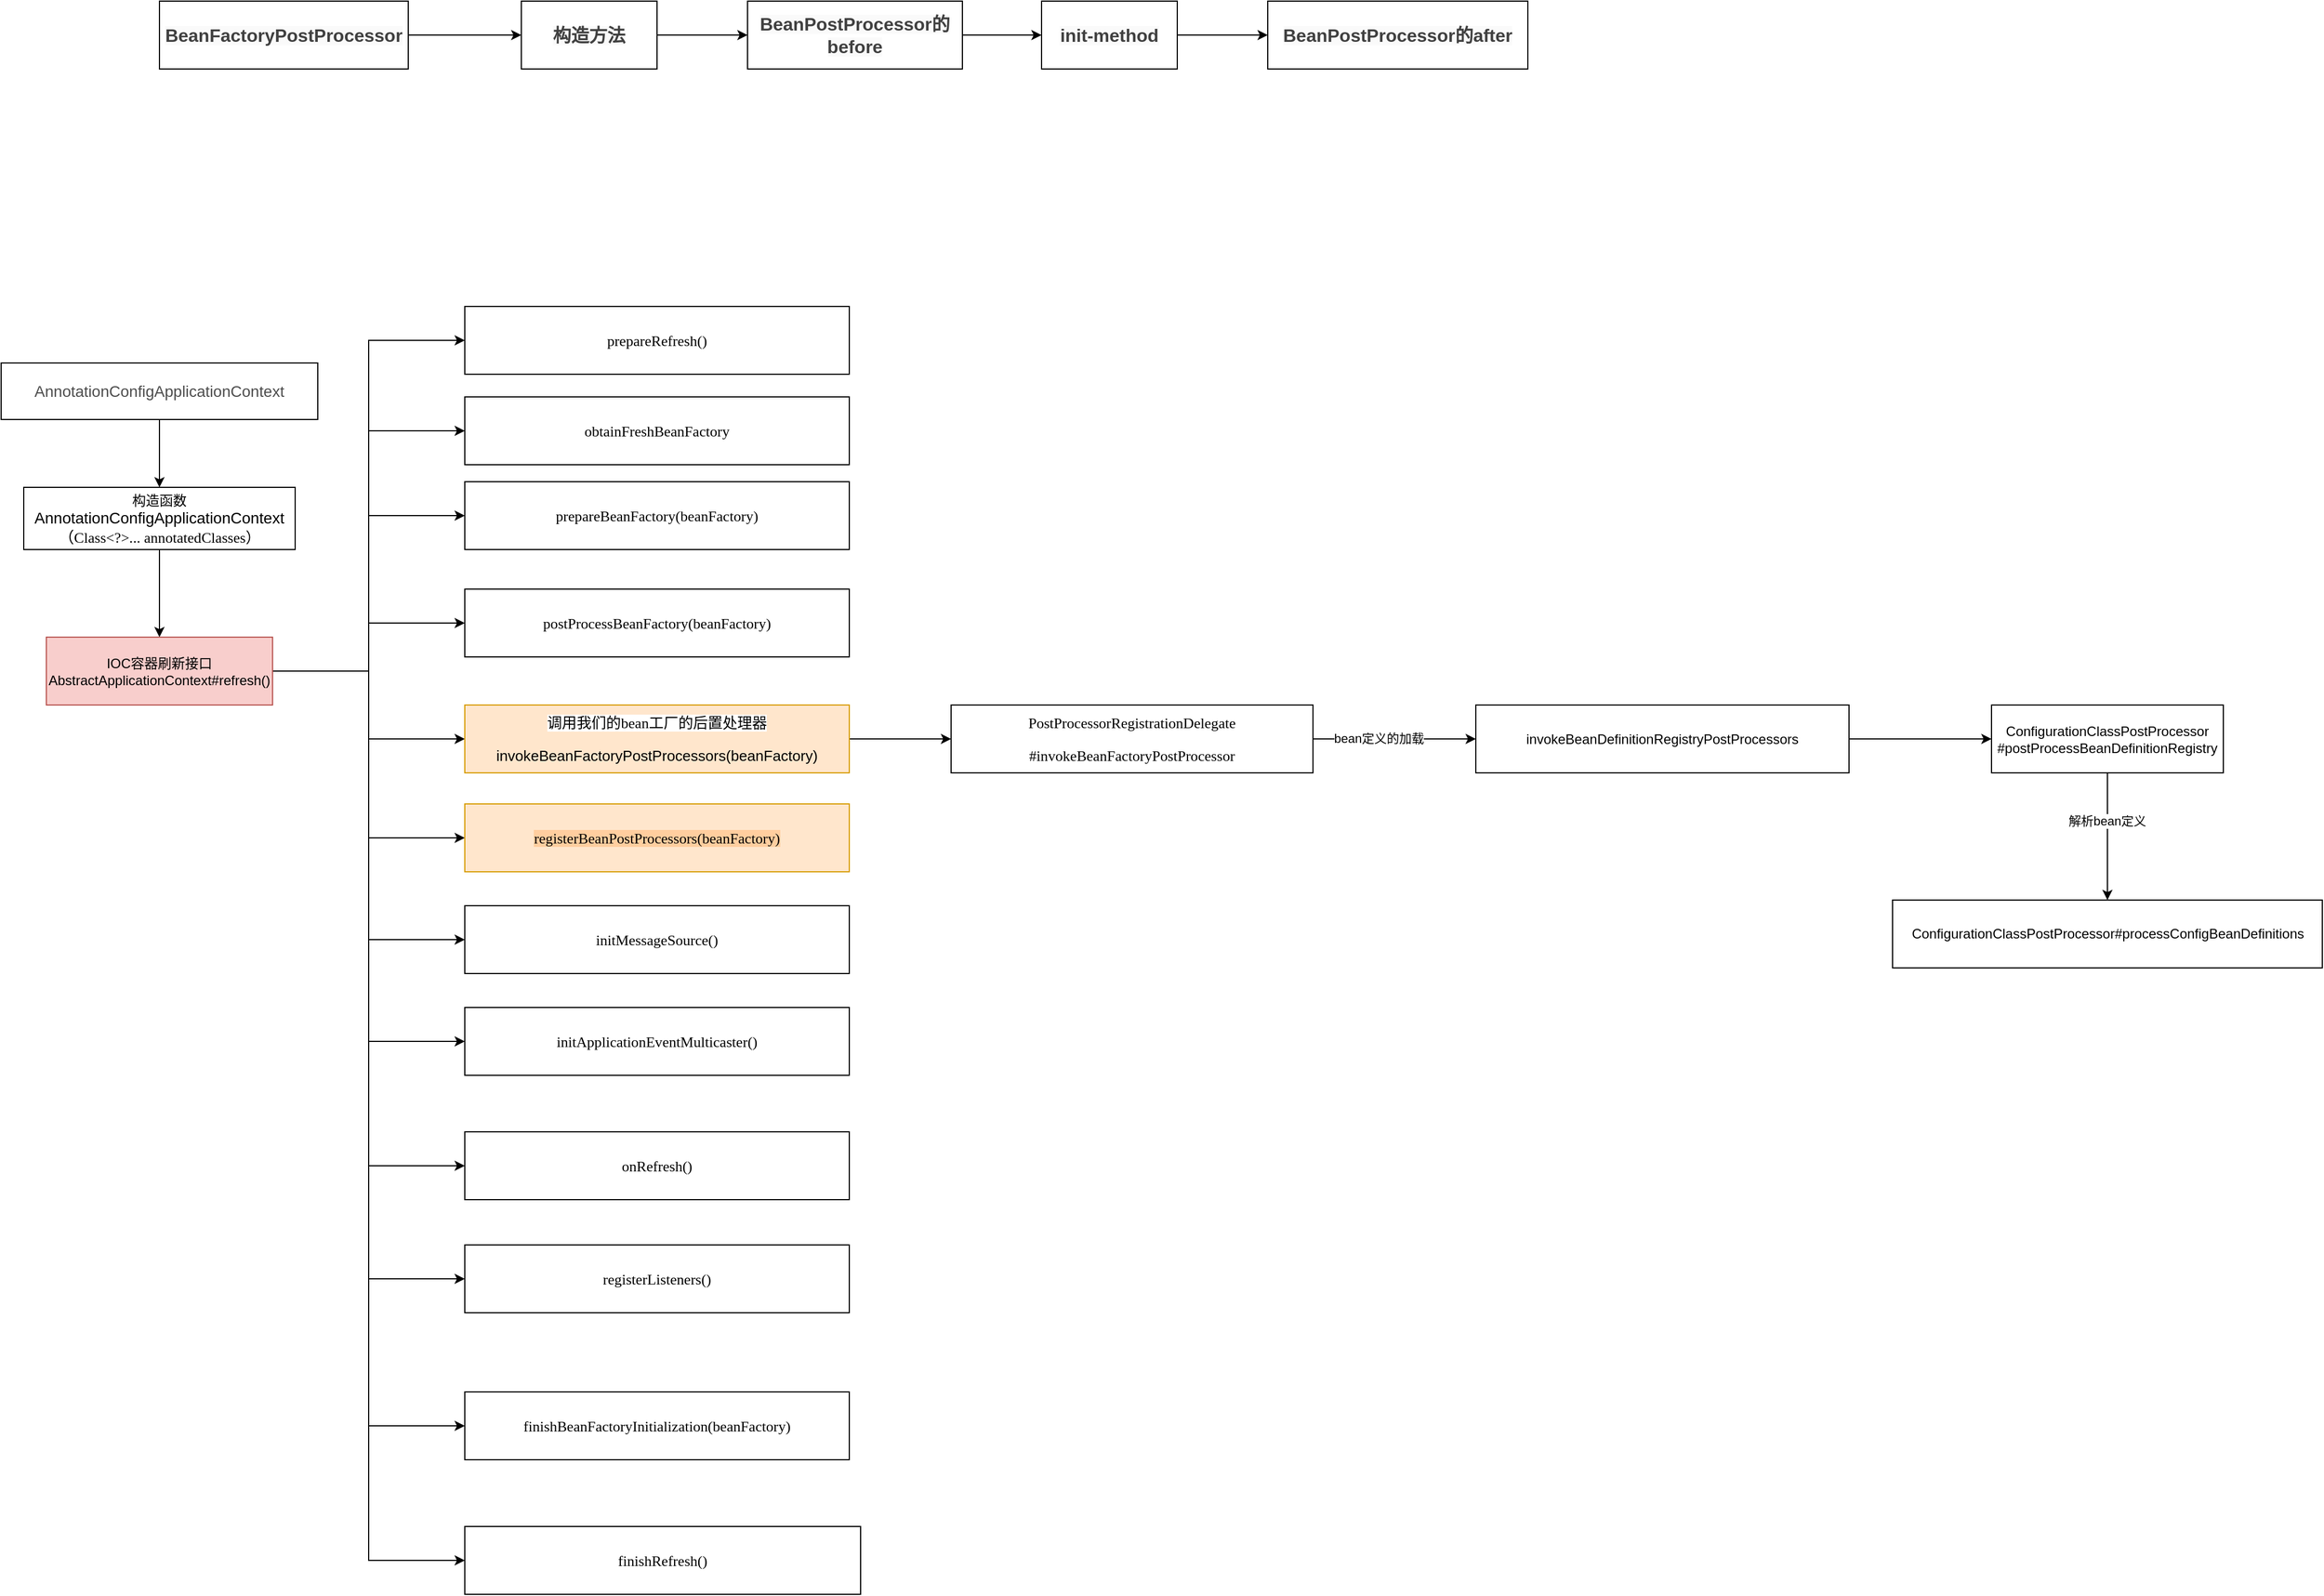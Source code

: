 <mxfile version="17.4.2" type="github">
  <diagram id="QgEiLKrSvVICeqtT1u2R" name="Page-1">
    <mxGraphModel dx="782" dy="1605" grid="1" gridSize="10" guides="1" tooltips="1" connect="1" arrows="1" fold="1" page="1" pageScale="1" pageWidth="827" pageHeight="1169" math="0" shadow="0">
      <root>
        <mxCell id="0" />
        <mxCell id="1" parent="0" />
        <mxCell id="H7Eiv9jxb8CIly3ZrgXF-3" value="" style="edgeStyle=orthogonalEdgeStyle;rounded=0;orthogonalLoop=1;jettySize=auto;html=1;" parent="1" source="H7Eiv9jxb8CIly3ZrgXF-1" target="H7Eiv9jxb8CIly3ZrgXF-2" edge="1">
          <mxGeometry relative="1" as="geometry" />
        </mxCell>
        <mxCell id="H7Eiv9jxb8CIly3ZrgXF-1" value="&lt;span style=&quot;color: rgb(77 , 77 , 77) ; font-size: 10.36pt&quot;&gt;AnnotationConfigApplicationContext&lt;/span&gt;" style="rounded=0;whiteSpace=wrap;html=1;" parent="1" vertex="1">
          <mxGeometry x="20" y="80" width="280" height="50" as="geometry" />
        </mxCell>
        <mxCell id="H7Eiv9jxb8CIly3ZrgXF-5" value="" style="edgeStyle=orthogonalEdgeStyle;rounded=0;orthogonalLoop=1;jettySize=auto;html=1;fontColor=#000000;" parent="1" source="H7Eiv9jxb8CIly3ZrgXF-2" target="H7Eiv9jxb8CIly3ZrgXF-4" edge="1">
          <mxGeometry relative="1" as="geometry" />
        </mxCell>
        <mxCell id="H7Eiv9jxb8CIly3ZrgXF-2" value="构造函数&lt;br&gt;&lt;span style=&quot;font-size: 13.814px&quot;&gt;AnnotationConfigApplicationContext（&lt;/span&gt;&lt;span style=&quot;font-family: &amp;#34;consolas&amp;#34; ; font-size: 9.8pt&quot;&gt;Class&amp;lt;?&amp;gt;... annotatedClasses）&lt;/span&gt;" style="whiteSpace=wrap;html=1;rounded=0;" parent="1" vertex="1">
          <mxGeometry x="40" y="190" width="240" height="55" as="geometry" />
        </mxCell>
        <mxCell id="H7Eiv9jxb8CIly3ZrgXF-7" value="" style="edgeStyle=orthogonalEdgeStyle;rounded=0;orthogonalLoop=1;jettySize=auto;html=1;fontColor=#000000;entryX=0;entryY=0.5;entryDx=0;entryDy=0;" parent="1" source="H7Eiv9jxb8CIly3ZrgXF-4" target="H7Eiv9jxb8CIly3ZrgXF-6" edge="1">
          <mxGeometry relative="1" as="geometry" />
        </mxCell>
        <mxCell id="H7Eiv9jxb8CIly3ZrgXF-9" value="" style="edgeStyle=orthogonalEdgeStyle;rounded=0;orthogonalLoop=1;jettySize=auto;html=1;fontColor=#000000;entryX=0;entryY=0.5;entryDx=0;entryDy=0;" parent="1" source="H7Eiv9jxb8CIly3ZrgXF-4" target="H7Eiv9jxb8CIly3ZrgXF-8" edge="1">
          <mxGeometry relative="1" as="geometry" />
        </mxCell>
        <mxCell id="H7Eiv9jxb8CIly3ZrgXF-12" value="" style="edgeStyle=orthogonalEdgeStyle;rounded=0;orthogonalLoop=1;jettySize=auto;html=1;fontColor=#000000;entryX=0;entryY=0.5;entryDx=0;entryDy=0;" parent="1" source="H7Eiv9jxb8CIly3ZrgXF-4" target="H7Eiv9jxb8CIly3ZrgXF-11" edge="1">
          <mxGeometry relative="1" as="geometry" />
        </mxCell>
        <mxCell id="H7Eiv9jxb8CIly3ZrgXF-14" value="" style="edgeStyle=orthogonalEdgeStyle;rounded=0;orthogonalLoop=1;jettySize=auto;html=1;fontColor=#000000;" parent="1" source="H7Eiv9jxb8CIly3ZrgXF-4" target="H7Eiv9jxb8CIly3ZrgXF-13" edge="1">
          <mxGeometry relative="1" as="geometry" />
        </mxCell>
        <mxCell id="H7Eiv9jxb8CIly3ZrgXF-16" value="" style="edgeStyle=orthogonalEdgeStyle;rounded=0;orthogonalLoop=1;jettySize=auto;html=1;fontColor=#000000;" parent="1" source="H7Eiv9jxb8CIly3ZrgXF-4" target="H7Eiv9jxb8CIly3ZrgXF-15" edge="1">
          <mxGeometry relative="1" as="geometry" />
        </mxCell>
        <mxCell id="H7Eiv9jxb8CIly3ZrgXF-18" value="" style="edgeStyle=orthogonalEdgeStyle;rounded=0;orthogonalLoop=1;jettySize=auto;html=1;fontColor=#000000;entryX=0;entryY=0.5;entryDx=0;entryDy=0;" parent="1" source="H7Eiv9jxb8CIly3ZrgXF-4" target="H7Eiv9jxb8CIly3ZrgXF-17" edge="1">
          <mxGeometry relative="1" as="geometry" />
        </mxCell>
        <mxCell id="H7Eiv9jxb8CIly3ZrgXF-20" value="" style="edgeStyle=orthogonalEdgeStyle;rounded=0;orthogonalLoop=1;jettySize=auto;html=1;fontColor=#000000;entryX=0;entryY=0.5;entryDx=0;entryDy=0;" parent="1" source="H7Eiv9jxb8CIly3ZrgXF-4" target="H7Eiv9jxb8CIly3ZrgXF-19" edge="1">
          <mxGeometry relative="1" as="geometry" />
        </mxCell>
        <mxCell id="H7Eiv9jxb8CIly3ZrgXF-22" value="" style="edgeStyle=orthogonalEdgeStyle;rounded=0;orthogonalLoop=1;jettySize=auto;html=1;fontColor=#000000;entryX=0;entryY=0.5;entryDx=0;entryDy=0;" parent="1" source="H7Eiv9jxb8CIly3ZrgXF-4" target="H7Eiv9jxb8CIly3ZrgXF-21" edge="1">
          <mxGeometry relative="1" as="geometry" />
        </mxCell>
        <mxCell id="H7Eiv9jxb8CIly3ZrgXF-25" value="" style="edgeStyle=orthogonalEdgeStyle;rounded=0;orthogonalLoop=1;jettySize=auto;html=1;fontColor=#000000;entryX=0;entryY=0.5;entryDx=0;entryDy=0;" parent="1" source="H7Eiv9jxb8CIly3ZrgXF-4" target="H7Eiv9jxb8CIly3ZrgXF-24" edge="1">
          <mxGeometry relative="1" as="geometry" />
        </mxCell>
        <mxCell id="H7Eiv9jxb8CIly3ZrgXF-27" value="" style="edgeStyle=orthogonalEdgeStyle;rounded=0;orthogonalLoop=1;jettySize=auto;html=1;fontColor=#000000;entryX=0;entryY=0.5;entryDx=0;entryDy=0;" parent="1" source="H7Eiv9jxb8CIly3ZrgXF-4" target="H7Eiv9jxb8CIly3ZrgXF-26" edge="1">
          <mxGeometry relative="1" as="geometry" />
        </mxCell>
        <mxCell id="H7Eiv9jxb8CIly3ZrgXF-31" value="" style="edgeStyle=orthogonalEdgeStyle;rounded=0;orthogonalLoop=1;jettySize=auto;html=1;fontColor=#000000;entryX=0;entryY=0.5;entryDx=0;entryDy=0;" parent="1" source="H7Eiv9jxb8CIly3ZrgXF-4" target="H7Eiv9jxb8CIly3ZrgXF-30" edge="1">
          <mxGeometry relative="1" as="geometry" />
        </mxCell>
        <mxCell id="H7Eiv9jxb8CIly3ZrgXF-33" value="" style="edgeStyle=orthogonalEdgeStyle;rounded=0;orthogonalLoop=1;jettySize=auto;html=1;fontColor=#000000;entryX=0;entryY=0.5;entryDx=0;entryDy=0;" parent="1" source="H7Eiv9jxb8CIly3ZrgXF-4" target="H7Eiv9jxb8CIly3ZrgXF-32" edge="1">
          <mxGeometry relative="1" as="geometry" />
        </mxCell>
        <mxCell id="H7Eiv9jxb8CIly3ZrgXF-4" value="IOC容器刷新接口AbstractApplicationContext#refresh()" style="whiteSpace=wrap;html=1;rounded=0;fillColor=#f8cecc;strokeColor=#b85450;" parent="1" vertex="1">
          <mxGeometry x="60" y="322.5" width="200" height="60" as="geometry" />
        </mxCell>
        <mxCell id="H7Eiv9jxb8CIly3ZrgXF-6" value="&lt;pre style=&quot;font-family: &amp;#34;consolas&amp;#34; ; font-size: 9.8pt&quot;&gt;&lt;span style=&quot;background-color: rgb(255 , 255 , 255)&quot;&gt;prepareRefresh()&lt;/span&gt;&lt;/pre&gt;" style="whiteSpace=wrap;html=1;rounded=0;" parent="1" vertex="1">
          <mxGeometry x="430" y="30" width="340" height="60" as="geometry" />
        </mxCell>
        <mxCell id="H7Eiv9jxb8CIly3ZrgXF-8" value="&lt;pre style=&quot;font-family: &amp;#34;consolas&amp;#34; ; font-size: 9.8pt&quot;&gt;&lt;span style=&quot;background-color: rgb(255 , 255 , 255)&quot;&gt;obtainFreshBeanFactory&lt;/span&gt;&lt;/pre&gt;" style="whiteSpace=wrap;html=1;rounded=0;" parent="1" vertex="1">
          <mxGeometry x="430" y="110" width="340" height="60" as="geometry" />
        </mxCell>
        <mxCell id="H7Eiv9jxb8CIly3ZrgXF-11" value="&lt;pre style=&quot;font-family: &amp;#34;consolas&amp;#34; ; font-size: 9.8pt&quot;&gt;&lt;span style=&quot;background-color: rgb(255 , 255 , 255)&quot;&gt;prepareBeanFactory(beanFactory)&lt;/span&gt;&lt;/pre&gt;" style="whiteSpace=wrap;html=1;rounded=0;" parent="1" vertex="1">
          <mxGeometry x="430" y="185" width="340" height="60" as="geometry" />
        </mxCell>
        <mxCell id="H7Eiv9jxb8CIly3ZrgXF-13" value="&lt;pre style=&quot;font-family: &amp;#34;consolas&amp;#34; ; font-size: 9.8pt&quot;&gt;&lt;pre style=&quot;font-family: &amp;#34;arial&amp;#34; ; font-size: 9.8pt&quot;&gt;&lt;span style=&quot;background-color: rgb(255 , 255 , 255) ; font-family: &amp;#34;consolas&amp;#34; ; font-size: 9.8pt ; white-space: normal&quot;&gt;postProcessBeanFactory(beanFactory)&lt;/span&gt;&lt;br&gt;&lt;/pre&gt;&lt;/pre&gt;" style="whiteSpace=wrap;html=1;rounded=0;" parent="1" vertex="1">
          <mxGeometry x="430" y="280" width="340" height="60" as="geometry" />
        </mxCell>
        <mxCell id="A_nBl0eGspFHgRM14m2u-6" style="edgeStyle=orthogonalEdgeStyle;rounded=0;orthogonalLoop=1;jettySize=auto;html=1;entryX=0;entryY=0.5;entryDx=0;entryDy=0;fontColor=#000000;" parent="1" source="H7Eiv9jxb8CIly3ZrgXF-15" target="A_nBl0eGspFHgRM14m2u-1" edge="1">
          <mxGeometry relative="1" as="geometry" />
        </mxCell>
        <mxCell id="H7Eiv9jxb8CIly3ZrgXF-15" value="&lt;pre style=&quot;font-family: &amp;#34;consolas&amp;#34; ; font-size: 9.8pt&quot;&gt;&lt;pre style=&quot;font-family: &amp;#34;arial&amp;#34; ; font-size: 9.8pt&quot;&gt;&lt;span style=&quot;background-color: rgb(255 , 255 , 255)&quot;&gt;调用我们的&lt;span style=&quot;font-family: &amp;#34;consolas&amp;#34;&quot;&gt;bean&lt;/span&gt;工厂的后置处理器&lt;/span&gt;&lt;/pre&gt;&lt;pre style=&quot;font-family: &amp;#34;arial&amp;#34; ; font-size: 9.8pt&quot;&gt;invokeBeanFactoryPostProcessors(beanFactory)&lt;/pre&gt;&lt;/pre&gt;" style="whiteSpace=wrap;html=1;rounded=0;fillColor=#ffe6cc;strokeColor=#d79b00;" parent="1" vertex="1">
          <mxGeometry x="430" y="382.5" width="340" height="60" as="geometry" />
        </mxCell>
        <mxCell id="H7Eiv9jxb8CIly3ZrgXF-17" value="&lt;pre style=&quot;font-family: &amp;#34;consolas&amp;#34; ; font-size: 9.8pt&quot;&gt;&lt;span style=&quot;background-color: rgb(255 , 206 , 159)&quot;&gt;registerBeanPostProcessors(beanFactory)&lt;/span&gt;&lt;/pre&gt;" style="whiteSpace=wrap;html=1;rounded=0;fillColor=#ffe6cc;strokeColor=#d79b00;" parent="1" vertex="1">
          <mxGeometry x="430" y="470" width="340" height="60" as="geometry" />
        </mxCell>
        <mxCell id="H7Eiv9jxb8CIly3ZrgXF-19" value="&lt;pre style=&quot;font-family: &amp;#34;consolas&amp;#34; ; font-size: 9.8pt&quot;&gt;&lt;span style=&quot;background-color: rgb(255 , 255 , 255)&quot;&gt;initMessageSource()&lt;/span&gt;&lt;/pre&gt;" style="whiteSpace=wrap;html=1;rounded=0;" parent="1" vertex="1">
          <mxGeometry x="430" y="560" width="340" height="60" as="geometry" />
        </mxCell>
        <mxCell id="H7Eiv9jxb8CIly3ZrgXF-21" value="&lt;pre style=&quot;font-family: &amp;#34;consolas&amp;#34; ; font-size: 9.8pt&quot;&gt;&lt;span style=&quot;background-color: rgb(255 , 255 , 255)&quot;&gt;initApplicationEventMulticaster()&lt;/span&gt;&lt;/pre&gt;" style="whiteSpace=wrap;html=1;rounded=0;" parent="1" vertex="1">
          <mxGeometry x="430" y="650" width="340" height="60" as="geometry" />
        </mxCell>
        <mxCell id="H7Eiv9jxb8CIly3ZrgXF-24" value="&lt;pre style=&quot;font-family: &amp;#34;consolas&amp;#34; ; font-size: 9.8pt&quot;&gt;&lt;span style=&quot;background-color: rgb(255 , 255 , 255)&quot;&gt;onRefresh()&lt;/span&gt;&lt;/pre&gt;" style="whiteSpace=wrap;html=1;rounded=0;" parent="1" vertex="1">
          <mxGeometry x="430" y="760" width="340" height="60" as="geometry" />
        </mxCell>
        <mxCell id="H7Eiv9jxb8CIly3ZrgXF-26" value="&lt;pre style=&quot;font-family: &amp;#34;consolas&amp;#34; ; font-size: 9.8pt&quot;&gt;&lt;span style=&quot;background-color: rgb(255 , 255 , 255)&quot;&gt;registerListeners()&lt;/span&gt;&lt;/pre&gt;" style="whiteSpace=wrap;html=1;rounded=0;" parent="1" vertex="1">
          <mxGeometry x="430" y="860" width="340" height="60" as="geometry" />
        </mxCell>
        <mxCell id="H7Eiv9jxb8CIly3ZrgXF-30" value="&lt;pre style=&quot;font-family: &amp;#34;consolas&amp;#34; ; font-size: 9.8pt&quot;&gt;&lt;span style=&quot;background-color: rgb(255 , 255 , 255)&quot;&gt;finishBeanFactoryInitialization(beanFactory)&lt;/span&gt;&lt;/pre&gt;" style="whiteSpace=wrap;html=1;rounded=0;" parent="1" vertex="1">
          <mxGeometry x="430" y="990" width="340" height="60" as="geometry" />
        </mxCell>
        <mxCell id="H7Eiv9jxb8CIly3ZrgXF-32" value="&lt;pre style=&quot;font-family: &amp;#34;consolas&amp;#34; ; font-size: 9.8pt&quot;&gt;&lt;span style=&quot;background-color: rgb(255 , 255 , 255)&quot;&gt;finishRefresh()&lt;/span&gt;&lt;/pre&gt;" style="whiteSpace=wrap;html=1;rounded=0;" parent="1" vertex="1">
          <mxGeometry x="430" y="1109" width="350" height="60" as="geometry" />
        </mxCell>
        <mxCell id="jY-CzSJwW7g6p9AGMAmo-16" style="edgeStyle=orthogonalEdgeStyle;rounded=0;orthogonalLoop=1;jettySize=auto;html=1;entryX=0;entryY=0.5;entryDx=0;entryDy=0;" edge="1" parent="1" source="A_nBl0eGspFHgRM14m2u-1" target="jY-CzSJwW7g6p9AGMAmo-10">
          <mxGeometry relative="1" as="geometry" />
        </mxCell>
        <mxCell id="jY-CzSJwW7g6p9AGMAmo-17" value="bean定义的加载" style="edgeLabel;html=1;align=center;verticalAlign=middle;resizable=0;points=[];" vertex="1" connectable="0" parent="jY-CzSJwW7g6p9AGMAmo-16">
          <mxGeometry x="-0.194" y="2" relative="1" as="geometry">
            <mxPoint y="1" as="offset" />
          </mxGeometry>
        </mxCell>
        <mxCell id="A_nBl0eGspFHgRM14m2u-1" value="&lt;pre style=&quot;font-family: &amp;#34;consolas&amp;#34; ; font-size: 9.8pt&quot;&gt;&lt;span style=&quot;background-color: rgb(255 , 255 , 255)&quot;&gt;PostProcessorRegistrationDelegate&lt;/span&gt;&lt;/pre&gt;&lt;pre style=&quot;font-family: &amp;#34;consolas&amp;#34; ; font-size: 9.8pt&quot;&gt;&lt;span style=&quot;background-color: rgb(255 , 255 , 255)&quot;&gt;#invokeBeanFactoryPostProcessor&lt;/span&gt;&lt;/pre&gt;" style="whiteSpace=wrap;html=1;rounded=0;" parent="1" vertex="1">
          <mxGeometry x="860" y="382.5" width="320" height="60" as="geometry" />
        </mxCell>
        <mxCell id="jY-CzSJwW7g6p9AGMAmo-19" value="" style="edgeStyle=orthogonalEdgeStyle;rounded=0;orthogonalLoop=1;jettySize=auto;html=1;" edge="1" parent="1" source="A_nBl0eGspFHgRM14m2u-3" target="jY-CzSJwW7g6p9AGMAmo-18">
          <mxGeometry relative="1" as="geometry" />
        </mxCell>
        <mxCell id="jY-CzSJwW7g6p9AGMAmo-20" value="解析bean定义" style="edgeLabel;html=1;align=center;verticalAlign=middle;resizable=0;points=[];" vertex="1" connectable="0" parent="jY-CzSJwW7g6p9AGMAmo-19">
          <mxGeometry x="-0.244" y="-1" relative="1" as="geometry">
            <mxPoint as="offset" />
          </mxGeometry>
        </mxCell>
        <mxCell id="A_nBl0eGspFHgRM14m2u-3" value="ConfigurationClassPostProcessor&lt;br&gt;#postProcessBeanDefinitionRegistry" style="whiteSpace=wrap;html=1;rounded=0;" parent="1" vertex="1">
          <mxGeometry x="1780" y="382.5" width="205" height="60" as="geometry" />
        </mxCell>
        <mxCell id="jY-CzSJwW7g6p9AGMAmo-3" value="" style="edgeStyle=orthogonalEdgeStyle;rounded=0;orthogonalLoop=1;jettySize=auto;html=1;" edge="1" parent="1" source="jY-CzSJwW7g6p9AGMAmo-1" target="jY-CzSJwW7g6p9AGMAmo-2">
          <mxGeometry relative="1" as="geometry" />
        </mxCell>
        <mxCell id="jY-CzSJwW7g6p9AGMAmo-1" value="&lt;span style=&quot;box-sizing: border-box ; font-weight: 600 ; color: rgb(64 , 64 , 64) ; font-family: , &amp;#34;blinkmacsystemfont&amp;#34; , &amp;#34;apple color emoji&amp;#34; , &amp;#34;segoe ui emoji&amp;#34; , &amp;#34;segoe ui symbol&amp;#34; , &amp;#34;segoe ui&amp;#34; , &amp;#34;pingfang sc&amp;#34; , &amp;#34;hiragino sans gb&amp;#34; , &amp;#34;microsoft yahei&amp;#34; , &amp;#34;helvetica neue&amp;#34; , &amp;#34;helvetica&amp;#34; , &amp;#34;arial&amp;#34; , sans-serif ; font-size: 16px ; background-color: rgb(250 , 250 , 250)&quot;&gt;BeanFactoryPostProcessor&lt;/span&gt;" style="rounded=0;whiteSpace=wrap;html=1;" vertex="1" parent="1">
          <mxGeometry x="160" y="-240" width="220" height="60" as="geometry" />
        </mxCell>
        <mxCell id="jY-CzSJwW7g6p9AGMAmo-5" value="" style="edgeStyle=orthogonalEdgeStyle;rounded=0;orthogonalLoop=1;jettySize=auto;html=1;" edge="1" parent="1" source="jY-CzSJwW7g6p9AGMAmo-2" target="jY-CzSJwW7g6p9AGMAmo-4">
          <mxGeometry relative="1" as="geometry" />
        </mxCell>
        <mxCell id="jY-CzSJwW7g6p9AGMAmo-2" value="&lt;span style=&quot;box-sizing: border-box ; font-weight: 600 ; color: rgb(64 , 64 , 64) ; font-family: , &amp;#34;blinkmacsystemfont&amp;#34; , &amp;#34;apple color emoji&amp;#34; , &amp;#34;segoe ui emoji&amp;#34; , &amp;#34;segoe ui symbol&amp;#34; , &amp;#34;segoe ui&amp;#34; , &amp;#34;pingfang sc&amp;#34; , &amp;#34;hiragino sans gb&amp;#34; , &amp;#34;microsoft yahei&amp;#34; , &amp;#34;helvetica neue&amp;#34; , &amp;#34;helvetica&amp;#34; , &amp;#34;arial&amp;#34; , sans-serif ; font-size: 16px ; background-color: rgb(250 , 250 , 250)&quot;&gt;构造方法&lt;/span&gt;" style="whiteSpace=wrap;html=1;rounded=0;" vertex="1" parent="1">
          <mxGeometry x="480" y="-240" width="120" height="60" as="geometry" />
        </mxCell>
        <mxCell id="jY-CzSJwW7g6p9AGMAmo-7" value="" style="edgeStyle=orthogonalEdgeStyle;rounded=0;orthogonalLoop=1;jettySize=auto;html=1;" edge="1" parent="1" source="jY-CzSJwW7g6p9AGMAmo-4" target="jY-CzSJwW7g6p9AGMAmo-6">
          <mxGeometry relative="1" as="geometry" />
        </mxCell>
        <mxCell id="jY-CzSJwW7g6p9AGMAmo-4" value="&lt;span style=&quot;box-sizing: border-box ; font-weight: 600 ; color: rgb(64 , 64 , 64) ; font-family: , &amp;#34;blinkmacsystemfont&amp;#34; , &amp;#34;apple color emoji&amp;#34; , &amp;#34;segoe ui emoji&amp;#34; , &amp;#34;segoe ui symbol&amp;#34; , &amp;#34;segoe ui&amp;#34; , &amp;#34;pingfang sc&amp;#34; , &amp;#34;hiragino sans gb&amp;#34; , &amp;#34;microsoft yahei&amp;#34; , &amp;#34;helvetica neue&amp;#34; , &amp;#34;helvetica&amp;#34; , &amp;#34;arial&amp;#34; , sans-serif ; font-size: 16px ; background-color: rgb(250 , 250 , 250)&quot;&gt;BeanPostProcessor的&lt;/span&gt;&lt;span style=&quot;box-sizing: border-box ; font-weight: 600 ; color: rgb(64 , 64 , 64) ; font-family: , &amp;#34;blinkmacsystemfont&amp;#34; , &amp;#34;apple color emoji&amp;#34; , &amp;#34;segoe ui emoji&amp;#34; , &amp;#34;segoe ui symbol&amp;#34; , &amp;#34;segoe ui&amp;#34; , &amp;#34;pingfang sc&amp;#34; , &amp;#34;hiragino sans gb&amp;#34; , &amp;#34;microsoft yahei&amp;#34; , &amp;#34;helvetica neue&amp;#34; , &amp;#34;helvetica&amp;#34; , &amp;#34;arial&amp;#34; , sans-serif ; font-size: 16px ; background-color: rgb(250 , 250 , 250)&quot;&gt;before&lt;/span&gt;" style="whiteSpace=wrap;html=1;rounded=0;" vertex="1" parent="1">
          <mxGeometry x="680" y="-240" width="190" height="60" as="geometry" />
        </mxCell>
        <mxCell id="jY-CzSJwW7g6p9AGMAmo-9" value="" style="edgeStyle=orthogonalEdgeStyle;rounded=0;orthogonalLoop=1;jettySize=auto;html=1;" edge="1" parent="1" source="jY-CzSJwW7g6p9AGMAmo-6" target="jY-CzSJwW7g6p9AGMAmo-8">
          <mxGeometry relative="1" as="geometry" />
        </mxCell>
        <mxCell id="jY-CzSJwW7g6p9AGMAmo-6" value="&lt;span style=&quot;box-sizing: border-box ; font-weight: 600 ; color: rgb(64 , 64 , 64) ; font-family: , &amp;#34;blinkmacsystemfont&amp;#34; , &amp;#34;apple color emoji&amp;#34; , &amp;#34;segoe ui emoji&amp;#34; , &amp;#34;segoe ui symbol&amp;#34; , &amp;#34;segoe ui&amp;#34; , &amp;#34;pingfang sc&amp;#34; , &amp;#34;hiragino sans gb&amp;#34; , &amp;#34;microsoft yahei&amp;#34; , &amp;#34;helvetica neue&amp;#34; , &amp;#34;helvetica&amp;#34; , &amp;#34;arial&amp;#34; , sans-serif ; font-size: 16px ; background-color: rgb(250 , 250 , 250)&quot;&gt;init-method&lt;/span&gt;" style="whiteSpace=wrap;html=1;rounded=0;" vertex="1" parent="1">
          <mxGeometry x="940" y="-240" width="120" height="60" as="geometry" />
        </mxCell>
        <mxCell id="jY-CzSJwW7g6p9AGMAmo-8" value="&lt;span style=&quot;box-sizing: border-box ; font-weight: 600 ; color: rgb(64 , 64 , 64) ; font-family: , &amp;#34;blinkmacsystemfont&amp;#34; , &amp;#34;apple color emoji&amp;#34; , &amp;#34;segoe ui emoji&amp;#34; , &amp;#34;segoe ui symbol&amp;#34; , &amp;#34;segoe ui&amp;#34; , &amp;#34;pingfang sc&amp;#34; , &amp;#34;hiragino sans gb&amp;#34; , &amp;#34;microsoft yahei&amp;#34; , &amp;#34;helvetica neue&amp;#34; , &amp;#34;helvetica&amp;#34; , &amp;#34;arial&amp;#34; , sans-serif ; font-size: 16px ; background-color: rgb(250 , 250 , 250)&quot;&gt;BeanPostProcessor的after&lt;/span&gt;" style="whiteSpace=wrap;html=1;rounded=0;" vertex="1" parent="1">
          <mxGeometry x="1140" y="-240" width="230" height="60" as="geometry" />
        </mxCell>
        <mxCell id="jY-CzSJwW7g6p9AGMAmo-13" style="edgeStyle=orthogonalEdgeStyle;rounded=0;orthogonalLoop=1;jettySize=auto;html=1;entryX=0;entryY=0.5;entryDx=0;entryDy=0;" edge="1" parent="1" source="jY-CzSJwW7g6p9AGMAmo-10" target="A_nBl0eGspFHgRM14m2u-3">
          <mxGeometry relative="1" as="geometry" />
        </mxCell>
        <mxCell id="jY-CzSJwW7g6p9AGMAmo-10" value="invokeBeanDefinitionRegistryPostProcessors" style="whiteSpace=wrap;html=1;rounded=0;" vertex="1" parent="1">
          <mxGeometry x="1324" y="382.5" width="330" height="60" as="geometry" />
        </mxCell>
        <mxCell id="jY-CzSJwW7g6p9AGMAmo-18" value="ConfigurationClassPostProcessor#processConfigBeanDefinitions" style="whiteSpace=wrap;html=1;rounded=0;" vertex="1" parent="1">
          <mxGeometry x="1692.5" y="555" width="380" height="60" as="geometry" />
        </mxCell>
      </root>
    </mxGraphModel>
  </diagram>
</mxfile>
